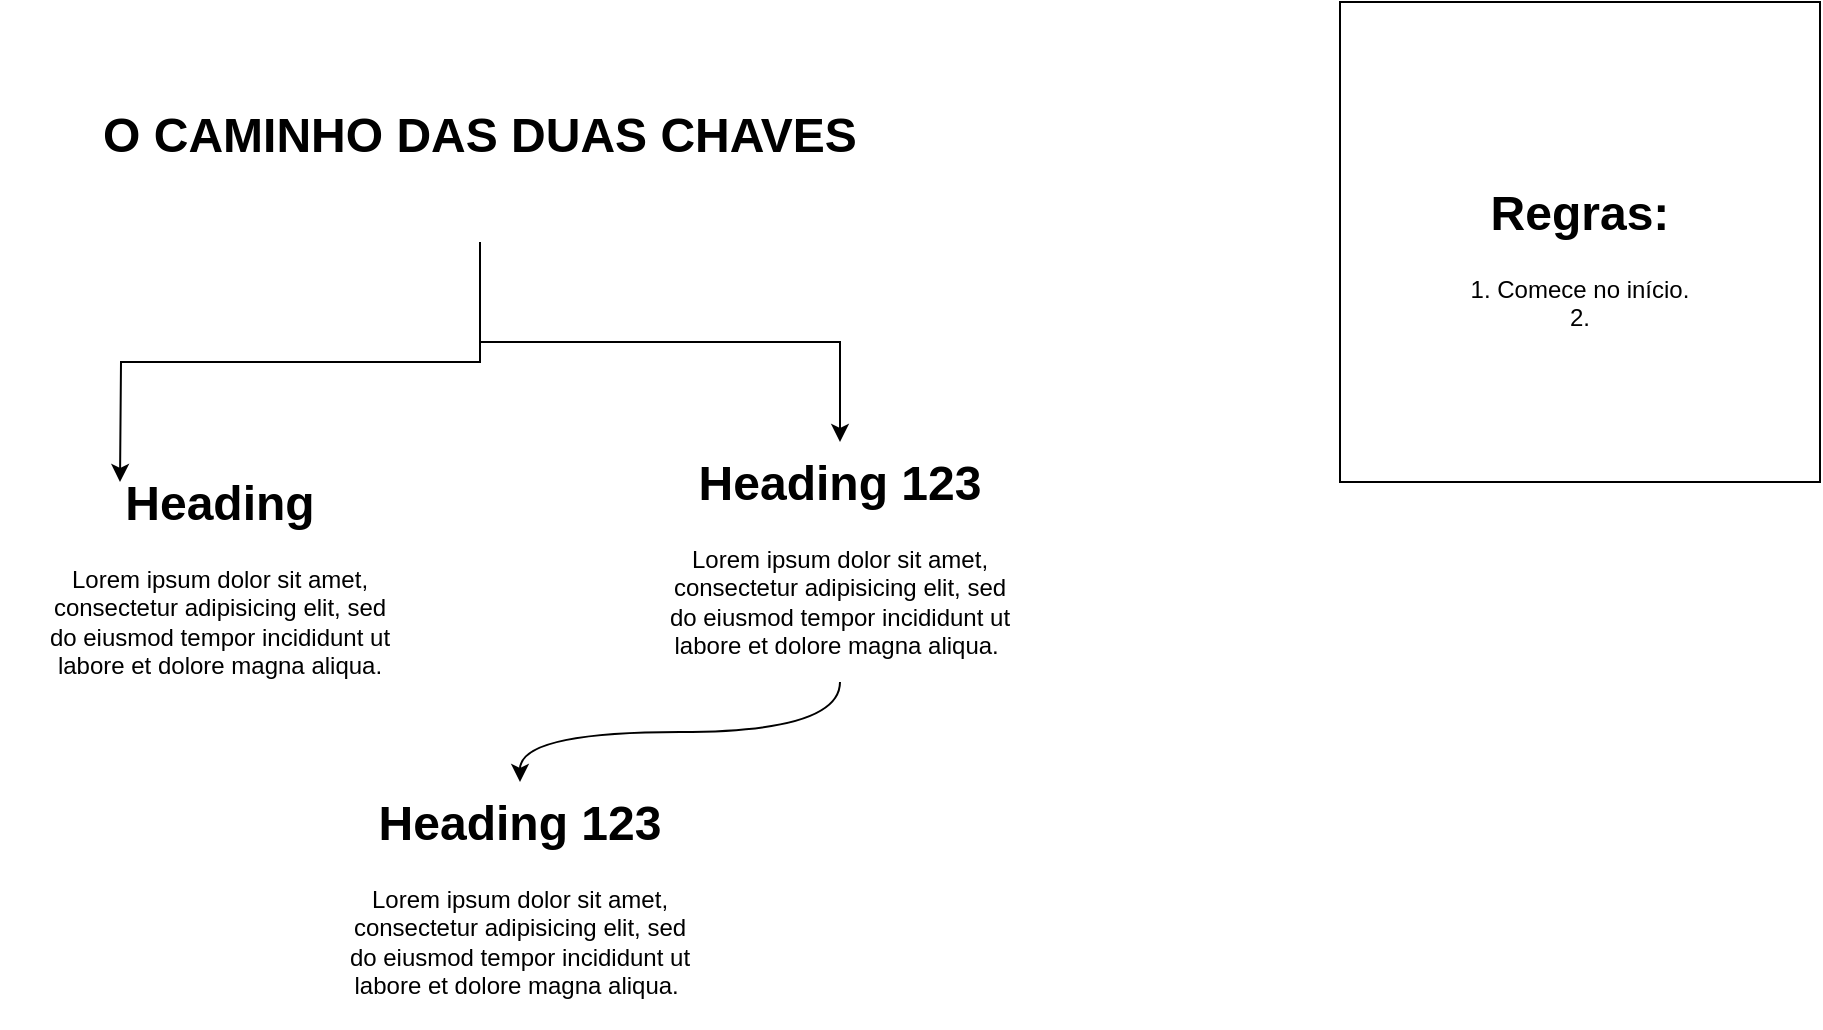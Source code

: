 <mxfile version="28.2.8">
  <diagram name="Página-1" id="7ZFNLWQT970L9R44EoZn">
    <mxGraphModel dx="1094" dy="594" grid="1" gridSize="10" guides="1" tooltips="1" connect="1" arrows="1" fold="1" page="1" pageScale="1" pageWidth="827" pageHeight="1169" math="0" shadow="0">
      <root>
        <mxCell id="0" />
        <mxCell id="1" parent="0" />
        <mxCell id="_VCRK9TZy5Ek2TkXijl9-13" style="edgeStyle=orthogonalEdgeStyle;rounded=0;orthogonalLoop=1;jettySize=auto;html=1;" parent="1" source="_VCRK9TZy5Ek2TkXijl9-10" edge="1">
          <mxGeometry relative="1" as="geometry">
            <mxPoint x="200" y="260" as="targetPoint" />
          </mxGeometry>
        </mxCell>
        <mxCell id="_VCRK9TZy5Ek2TkXijl9-14" style="edgeStyle=orthogonalEdgeStyle;rounded=0;orthogonalLoop=1;jettySize=auto;html=1;" parent="1" source="_VCRK9TZy5Ek2TkXijl9-10" edge="1" target="_VCRK9TZy5Ek2TkXijl9-16">
          <mxGeometry relative="1" as="geometry">
            <mxPoint x="560" y="260" as="targetPoint" />
          </mxGeometry>
        </mxCell>
        <mxCell id="_VCRK9TZy5Ek2TkXijl9-10" value="&lt;h1&gt;O CAMINHO DAS DUAS CHAVES&lt;/h1&gt;" style="text;html=1;whiteSpace=wrap;overflow=hidden;rounded=0;align=center;" parent="1" vertex="1">
          <mxGeometry x="140" y="50" width="480" height="90" as="geometry" />
        </mxCell>
        <mxCell id="_VCRK9TZy5Ek2TkXijl9-15" value="&lt;h1 style=&quot;margin-top: 0px;&quot;&gt;Heading&lt;/h1&gt;&lt;p&gt;Lorem ipsum dolor sit amet, consectetur adipisicing elit, sed do eiusmod tempor incididunt ut labore et dolore magna aliqua.&lt;/p&gt;" style="text;html=1;whiteSpace=wrap;overflow=hidden;rounded=0;align=center;" parent="1" vertex="1">
          <mxGeometry x="160" y="250" width="180" height="120" as="geometry" />
        </mxCell>
        <mxCell id="nPFYetbJFOVrBJNQHj5v-2" value="" style="edgeStyle=orthogonalEdgeStyle;rounded=0;orthogonalLoop=1;jettySize=auto;html=1;curved=1;" edge="1" parent="1" source="_VCRK9TZy5Ek2TkXijl9-16" target="nPFYetbJFOVrBJNQHj5v-1">
          <mxGeometry relative="1" as="geometry" />
        </mxCell>
        <mxCell id="_VCRK9TZy5Ek2TkXijl9-16" value="&lt;h1 style=&quot;margin-top: 0px;&quot;&gt;Heading 123&lt;/h1&gt;&lt;p&gt;Lorem ipsum dolor sit amet, consectetur adipisicing elit, sed do eiusmod tempor incididunt ut labore et dolore magna aliqua.&amp;nbsp;&lt;/p&gt;" style="text;html=1;whiteSpace=wrap;overflow=hidden;rounded=0;align=center;" parent="1" vertex="1">
          <mxGeometry x="470" y="240" width="180" height="120" as="geometry" />
        </mxCell>
        <mxCell id="_VCRK9TZy5Ek2TkXijl9-17" value="&lt;h1&gt;Regras:&lt;/h1&gt;&lt;div&gt;1. Comece no início.&lt;/div&gt;&lt;div&gt;2.&lt;/div&gt;" style="whiteSpace=wrap;html=1;aspect=fixed;align=center;" parent="1" vertex="1">
          <mxGeometry x="810" y="20" width="240" height="240" as="geometry" />
        </mxCell>
        <mxCell id="nPFYetbJFOVrBJNQHj5v-1" value="&lt;h1 style=&quot;margin-top: 0px;&quot;&gt;Heading 123&lt;/h1&gt;&lt;p&gt;Lorem ipsum dolor sit amet, consectetur adipisicing elit, sed do eiusmod tempor incididunt ut labore et dolore magna aliqua.&amp;nbsp;&lt;/p&gt;" style="text;html=1;whiteSpace=wrap;overflow=hidden;rounded=0;align=center;" vertex="1" parent="1">
          <mxGeometry x="310" y="410" width="180" height="120" as="geometry" />
        </mxCell>
      </root>
    </mxGraphModel>
  </diagram>
</mxfile>
